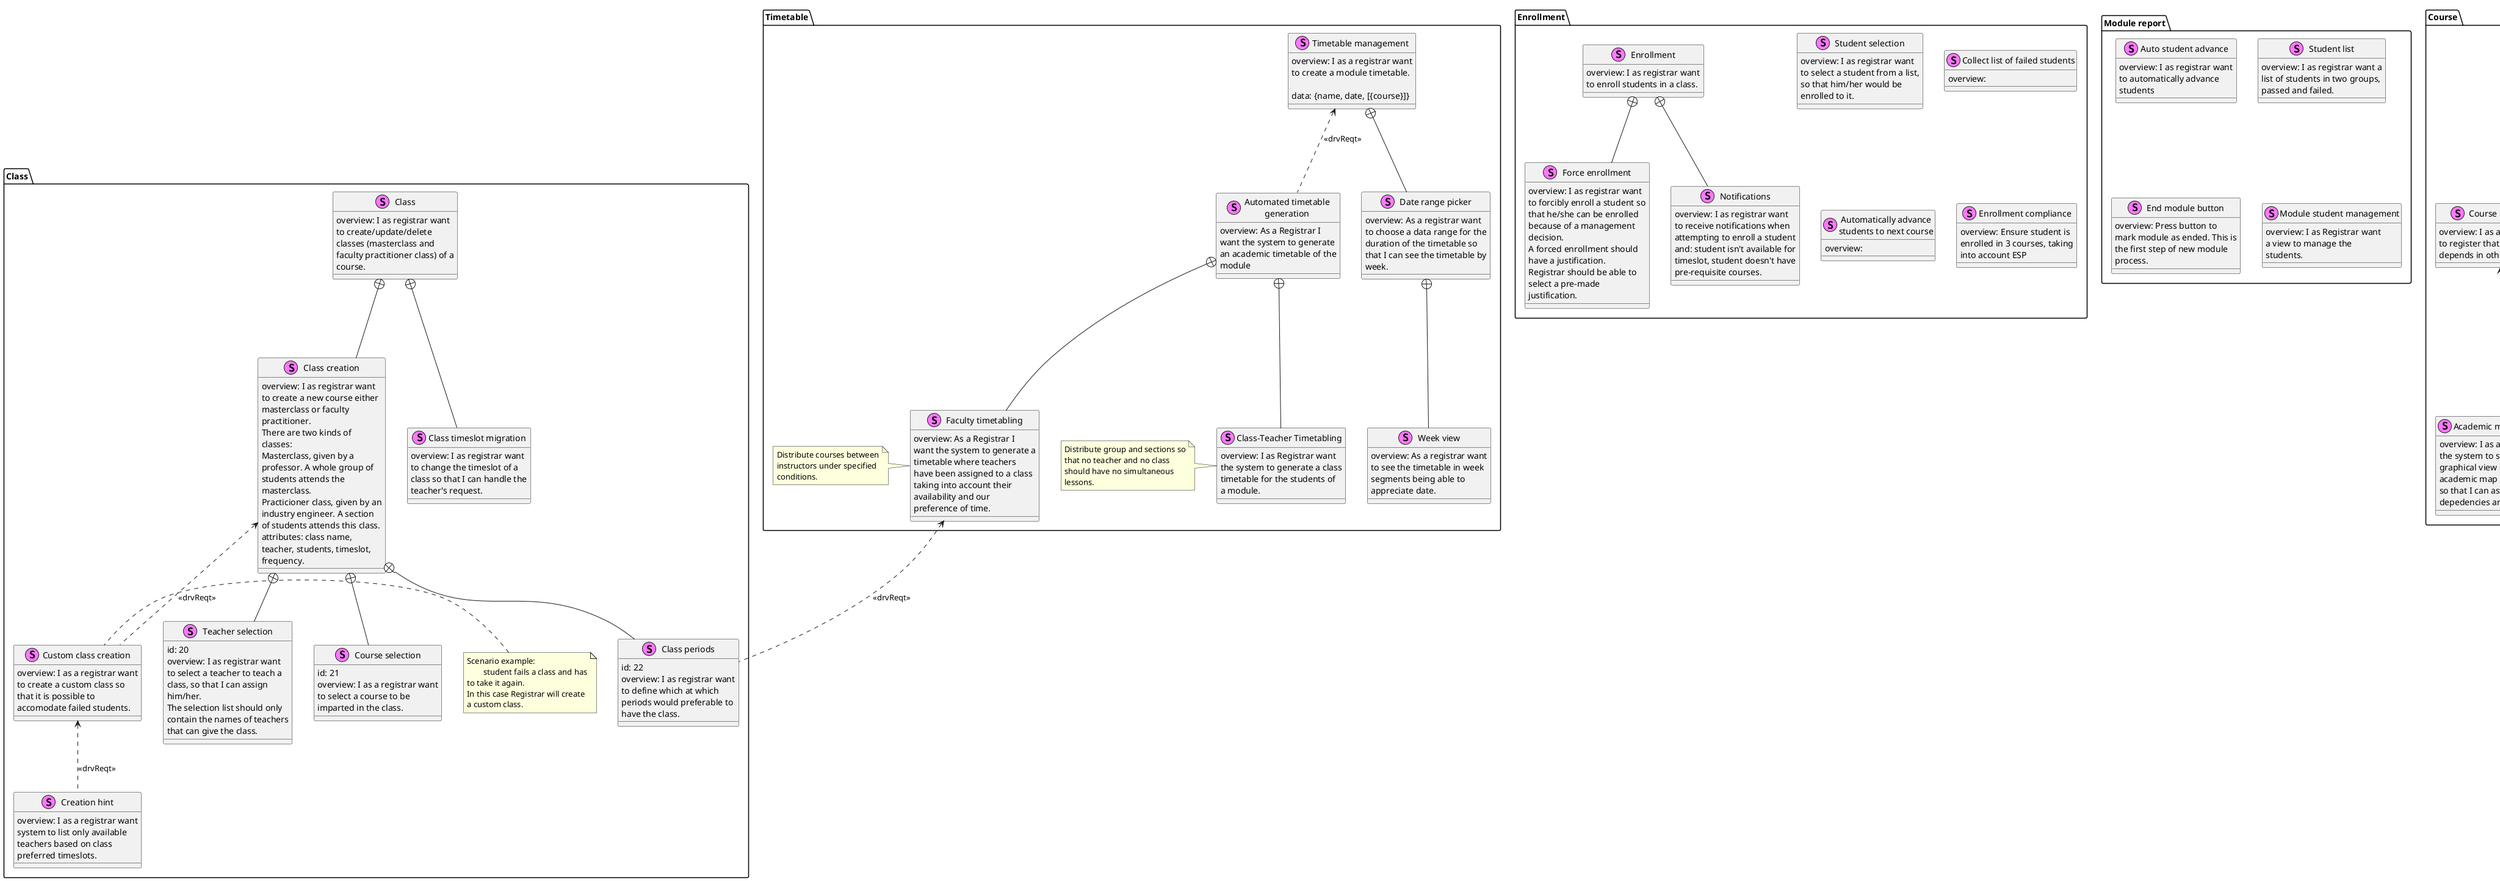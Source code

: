 @startuml
skinparam wrapwidth 200
skinparam defaultFontName Helvetica

skinparam class {
    BackgroundColor<<Requirement>> Beige
    BackgroundColor<<ActiveDevelopment>> Yellow
}

package "Timetable" {
    stereotype "Class-Teacher Timetabling" AS gen_2 {
        {field} overview: I as Registrar want the system to generate a class timetable for the students of a module.
    }
	NOTE LEFT OF gen_2
		Distribute group and sections so that no teacher and no class should have no simultaneous lessons.
	END NOTE
    stereotype "Faculty timetabling" AS generation_facultyTimetabling  {
        {field} overview: As a Registrar I want the system to generate a timetable where teachers have been assigned to a class taking into account their availability and our preference of time.
    }
	NOTE LEFT OF generation_facultyTimetabling
		Distribute courses between instructors under specified conditions.
	END NOTE
    stereotype "Automated timetable generation" AS module_population{
        {field} overview: As a Registrar I want the system to generate an academic timetable of the module
    }
	module_population +-- generation_facultyTimetabling
	module_population +-- gen_2
    stereotype "Week view" AS timetable_weekView {
        {field} overview: As a registrar want to see the timetable in week segments being able to appreciate date.
    }
    stereotype "Date range picker" AS timetable_datePicker{
        {field} overview: As a registrar want to choose a data range for the duration of the timetable so that I can see the timetable by week.
    }
	timetable_datePicker +-- timetable_weekView
    stereotype "Timetable management" AS timetable_mgmt {
        {field} overview: I as a registrar want to create a module timetable.

        {field} data: {name, date, [{course}]}
    }
	timetable_mgmt <.. module_population: <<drvReqt>>
	timetable_mgmt +-- timetable_datePicker
}

package "Course" {
    stereotype "Academic map graphical view" AS course_dependencyGraphView {
        {field} overview: I as a registrar want the system to show me a graphical view of the academic map dependencies, so that I can asses if courses depedencies are correct.
    }
    stereotype "Course dependency" AS course_dependency {
        {field} overview: I as a registrar want to register that a course depends in other courses.
    }
	course_dependency <.. course_dependencyGraphView: <<drvReqt>>
    stereotype "Course assignation" AS course_assignation {
        {field} overview: As a registrar want to set in which term a course is available.
    }
    stereotype "Course" AS course {
        {field} overview: I as a registrar want to create/update/delete courses of the Commercial Software Engineering career.
    }
	course <.. course_dependency: <<drvReqt>>
	course +-- course_assignation
}

package "Enrollment Analysis" AS pk_enrollmentAnalysis {
    stereotype "Enrollment Hint" AS hint_clash_enrollment {
        {field} overview: If the system identifies an enrollment clash it should hint the user another timeslot, that is a the same class subject but in another timesslot.
    }
    stereotype "Enrollment clash alert" AS notification_clashStudentEnrollment {
        {field} overview: As a registrar I want to receive an alert when attempting to enroll an already booked student.
    }
    stereotype "Student timeslot availability evaluation" AS clash_studentEnrollment {
        {field} overview: Before enrolling student to class, system should verify if the student isn't already enrolled in another class at the same timeslot.
    }
	clash_studentEnrollment <.. notification_clashStudentEnrollment: <<drvReqt>>
	clash_studentEnrollment <.. hint_clash_enrollment: <<drvReqt>>
    stereotype "Course pass/fail forecasting hint" AS eligibility_forecasting {
        {field} overview: When opening next module, grading notes are not in yet, in this situation registrar office ponders if the student should be enrolled. System should do the forecasting based on GPA and SPA.
    }
    stereotype "Course dependency evaluation" AS eligibility_courseDepedency {
        {field} overview: I as a registrar want the sytem to notify me if a student doesn't have the necessary courses required to take the course.
    }
	eligibility_courseDepedency <.. eligibility_forecasting
    stereotype "Student eligibility status" AS student_eligibilityStatus {
        {field} overview: I as registrar want to have a view of a student eligibility, showing timeslot availability and pre-requisite course.
    }
	student_eligibilityStatus +-- eligibility_courseDepedency
	student_eligibilityStatus +-- clash_studentEnrollment
}


package "Enrollment" AS pkg_enrollment {
    stereotype "Student selection" AS student_selection {
        {field} overview: I as registrar want to select a student from a list, so that him/her would be enrolled to it.
    }
    stereotype "Collect list of failed students" {
        {field} overview:
    }
    stereotype "Automatically advance students to next course" {
        {field} overview:
    }
    stereotype "Enrollment compliance" AS enrollment_compliance {
        {field} overview: Ensure student is enrolled in 3 courses, taking into account ESP
    }
    stereotype "Force enrollment" AS enrollment_forced {
        {field} overview: I as registrar want to forcibly enroll a student so that he/she can be enrolled because of a management decision.
		{field} A forced enrollment should have a justification.
		{field} Registrar should be able to select a pre-made justification.
    }
    stereotype "Notifications" AS notifications {
        {field} overview: I as registrar want to receive notifications when attempting to enroll a student and: student isn't available for timeslot, student doesn't have pre-requisite courses.
    }
    stereotype "Enrollment" AS enrollment {
        {field} overview: I as registrar want to enroll students in a class.
    }
	enrollment +-- enrollment_forced
	enrollment +-- notifications
}

package "Class" {
    stereotype "Class periods" AS class_periods {
		{field} id: 22
        {field} overview: I as registrar want to define which at which periods would preferable to have the class.
    }
	generation_facultyTimetabling <.. class_periods: <<drvReqt>>
    stereotype "Creation hint" AS hint_custom_class{
        {field} overview: I as a registrar want system to list only available teachers based on class preferred timeslots.
    }
    stereotype "Custom class creation" AS custom_class {
        {field} overview: I as a registrar want to create a custom class so that it is possible to accomodate failed students.
    }
	custom_class <.. hint_custom_class: <<drvReqt>>
	NOTE LEFT OF custom_class
		Scenario example:
			student fails a class and has to take it again.
		In this case Registrar will create a custom class.
	END NOTE
    stereotype "Teacher selection" AS class_teacherSelection {
		{field} id: 20
        {field} overview: I as registrar want to select a teacher to teach a class, so that I can assign him/her.
		{field} The selection list should only contain the names of teachers that can give the class.
    }
    stereotype "Course selection" AS class_courseSelection {
		{field} id: 21
        {field} overview: I as a registrar want to select a course to be imparted in the class.
    }
    stereotype "Class creation" AS class_creation {
        {field} overview: I as registrar want to create a new course either masterclass or faculty practitioner.
		{field} There are two kinds of classes:
        {field} Masterclass, given by a professor. A whole group of students attends the masterclass.
        {field} Practicioner class, given by an industry engineer. A section of students attends this class.
		{field} attributes: class name, teacher, students, timeslot, frequency.
    }
    class_creation +-- class_courseSelection
    class_creation +-- class_periods
    class_creation +-- class_teacherSelection
    class_creation <.. custom_class: <<drvReqt>>

    stereotype "Class timeslot migration" AS class_timeslotMigration {
        {field} overview: I as registrar want to change the timeslot of a class so that I can handle the teacher's request.
    }
    stereotype "Class" AS class_mgmt{
        {field} overview: I as registrar want to create/update/delete classes (masterclass and faculty practitioner class) of a course.
    }
    class_mgmt +-- class_creation
	class_mgmt +-- class_timeslotMigration
}

package "Module report" AS module {
    stereotype "Auto student advance" AS module_autoAdvance {
        {field} overview: I as registrar want to automatically advance students
    }
    stereotype "Student list" AS module_studentView {
        {field} overview: I as registrar want a list of students in two groups, passed and failed.
    }
    stereotype "End module button" AS module_end {
        {field} overview: Press button to mark module as ended. This is the first step of new module process.
    }
    stereotype "Module student management" AS module_mgmt {
        {field} overview: I as Registrar want a view to manage the students.
    }
}

@enduml
    stereotype "" AS {
		{field} id:
        {field} overview:
    }
